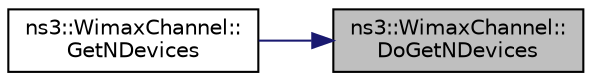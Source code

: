digraph "ns3::WimaxChannel::DoGetNDevices"
{
 // LATEX_PDF_SIZE
  edge [fontname="Helvetica",fontsize="10",labelfontname="Helvetica",labelfontsize="10"];
  node [fontname="Helvetica",fontsize="10",shape=record];
  rankdir="RL";
  Node1 [label="ns3::WimaxChannel::\lDoGetNDevices",height=0.2,width=0.4,color="black", fillcolor="grey75", style="filled", fontcolor="black",tooltip="Get number of devices on the channel."];
  Node1 -> Node2 [dir="back",color="midnightblue",fontsize="10",style="solid",fontname="Helvetica"];
  Node2 [label="ns3::WimaxChannel::\lGetNDevices",height=0.2,width=0.4,color="black", fillcolor="white", style="filled",URL="$classns3_1_1_wimax_channel.html#a00dfe7d882e8d473d1f698e6a38fe714",tooltip=" "];
}
